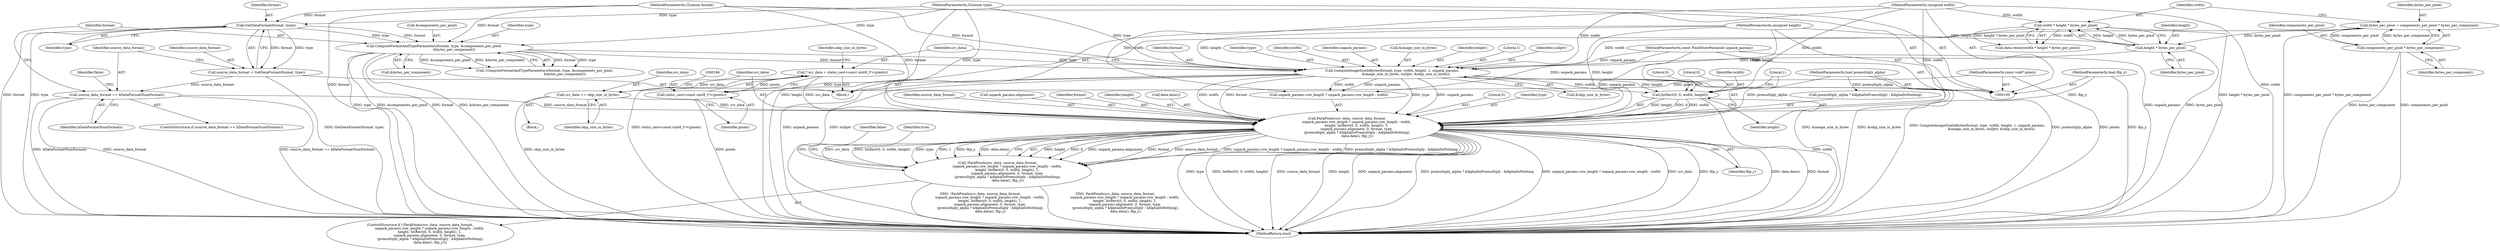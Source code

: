 digraph "0_Chrome_9b99a43fc119a2533a87e2357cad8f603779a7b9_7@pointer" {
"1000176" [label="(Call,PackPixels(src_data, source_data_format,\n                  unpack_params.row_length ? unpack_params.row_length : width,\n                  height, IntRect(0, 0, width, height), 1,\n                  unpack_params.alignment, 0, format, type,\n                   (premultiply_alpha ? kAlphaDoPremultiply : kAlphaDoNothing),\n                   data.data(), flip_y))"];
"1000163" [label="(Call,* src_data = static_cast<const uint8_t*>(pixels))"];
"1000165" [label="(Call,static_cast<const uint8_t*>(pixels))"];
"1000108" [label="(MethodParameterIn,const void* pixels)"];
"1000171" [label="(Call,src_data += skip_size_in_bytes)"];
"1000118" [label="(Call,source_data_format == kDataFormatNumFormats)"];
"1000112" [label="(Call,source_data_format = GetDataFormat(format, type))"];
"1000114" [label="(Call,GetDataFormat(format, type))"];
"1000103" [label="(MethodParameterIn,GLenum format)"];
"1000104" [label="(MethodParameterIn,GLenum type)"];
"1000105" [label="(MethodParameterIn,const PixelStoreParams& unpack_params)"];
"1000150" [label="(Call,ComputeImageSizeInBytes(format, type, width, height, 1, unpack_params,\n                          &image_size_in_bytes, nullptr, &skip_size_in_bytes))"];
"1000127" [label="(Call,ComputeFormatAndTypeParameters(format, type, &components_per_pixel,\n                                      &bytes_per_component))"];
"1000143" [label="(Call,width * height * bytes_per_pixel)"];
"1000101" [label="(MethodParameterIn,unsigned width)"];
"1000145" [label="(Call,height * bytes_per_pixel)"];
"1000102" [label="(MethodParameterIn,unsigned height)"];
"1000137" [label="(Call,bytes_per_pixel = components_per_pixel * bytes_per_component)"];
"1000139" [label="(Call,components_per_pixel * bytes_per_component)"];
"1000188" [label="(Call,IntRect(0, 0, width, height))"];
"1000107" [label="(MethodParameterIn,bool premultiply_alpha)"];
"1000106" [label="(MethodParameterIn,bool flip_y)"];
"1000175" [label="(Call,!PackPixels(src_data, source_data_format,\n                  unpack_params.row_length ? unpack_params.row_length : width,\n                  height, IntRect(0, 0, width, height), 1,\n                  unpack_params.alignment, 0, format, type,\n                   (premultiply_alpha ? kAlphaDoPremultiply : kAlphaDoNothing),\n                   data.data(), flip_y))"];
"1000104" [label="(MethodParameterIn,GLenum type)"];
"1000140" [label="(Identifier,components_per_pixel)"];
"1000177" [label="(Identifier,src_data)"];
"1000110" [label="(Block,)"];
"1000154" [label="(Identifier,height)"];
"1000129" [label="(Identifier,type)"];
"1000117" [label="(ControlStructure,if (source_data_format == kDataFormatNumFormats))"];
"1000116" [label="(Identifier,type)"];
"1000172" [label="(Identifier,src_data)"];
"1000155" [label="(Literal,1)"];
"1000159" [label="(Identifier,nullptr)"];
"1000167" [label="(Identifier,pixels)"];
"1000170" [label="(Block,)"];
"1000102" [label="(MethodParameterIn,unsigned height)"];
"1000128" [label="(Identifier,format)"];
"1000190" [label="(Literal,0)"];
"1000113" [label="(Identifier,source_data_format)"];
"1000147" [label="(Identifier,bytes_per_pixel)"];
"1000139" [label="(Call,components_per_pixel * bytes_per_component)"];
"1000112" [label="(Call,source_data_format = GetDataFormat(format, type))"];
"1000142" [label="(Call,data.resize(width * height * bytes_per_pixel))"];
"1000187" [label="(Identifier,height)"];
"1000192" [label="(Identifier,height)"];
"1000189" [label="(Literal,0)"];
"1000179" [label="(Call,unpack_params.row_length ? unpack_params.row_length : width)"];
"1000103" [label="(MethodParameterIn,GLenum format)"];
"1000171" [label="(Call,src_data += skip_size_in_bytes)"];
"1000145" [label="(Call,height * bytes_per_pixel)"];
"1000127" [label="(Call,ComputeFormatAndTypeParameters(format, type, &components_per_pixel,\n                                      &bytes_per_component))"];
"1000130" [label="(Call,&components_per_pixel)"];
"1000169" [label="(Identifier,skip_size_in_bytes)"];
"1000193" [label="(Literal,1)"];
"1000138" [label="(Identifier,bytes_per_pixel)"];
"1000119" [label="(Identifier,source_data_format)"];
"1000174" [label="(ControlStructure,if (!PackPixels(src_data, source_data_format,\n                  unpack_params.row_length ? unpack_params.row_length : width,\n                  height, IntRect(0, 0, width, height), 1,\n                  unpack_params.alignment, 0, format, type,\n                   (premultiply_alpha ? kAlphaDoPremultiply : kAlphaDoNothing),\n                   data.data(), flip_y)))"];
"1000188" [label="(Call,IntRect(0, 0, width, height))"];
"1000151" [label="(Identifier,format)"];
"1000122" [label="(Identifier,false)"];
"1000144" [label="(Identifier,width)"];
"1000204" [label="(Call,data.data())"];
"1000152" [label="(Identifier,type)"];
"1000146" [label="(Identifier,height)"];
"1000210" [label="(MethodReturn,bool)"];
"1000114" [label="(Call,GetDataFormat(format, type))"];
"1000153" [label="(Identifier,width)"];
"1000132" [label="(Call,&bytes_per_component)"];
"1000118" [label="(Call,source_data_format == kDataFormatNumFormats)"];
"1000176" [label="(Call,PackPixels(src_data, source_data_format,\n                  unpack_params.row_length ? unpack_params.row_length : width,\n                  height, IntRect(0, 0, width, height), 1,\n                  unpack_params.alignment, 0, format, type,\n                   (premultiply_alpha ? kAlphaDoPremultiply : kAlphaDoNothing),\n                   data.data(), flip_y))"];
"1000156" [label="(Identifier,unpack_params)"];
"1000197" [label="(Literal,0)"];
"1000163" [label="(Call,* src_data = static_cast<const uint8_t*>(pixels))"];
"1000164" [label="(Identifier,src_data)"];
"1000175" [label="(Call,!PackPixels(src_data, source_data_format,\n                  unpack_params.row_length ? unpack_params.row_length : width,\n                  height, IntRect(0, 0, width, height), 1,\n                  unpack_params.alignment, 0, format, type,\n                   (premultiply_alpha ? kAlphaDoPremultiply : kAlphaDoNothing),\n                   data.data(), flip_y))"];
"1000160" [label="(Call,&skip_size_in_bytes)"];
"1000173" [label="(Identifier,skip_size_in_bytes)"];
"1000199" [label="(Identifier,type)"];
"1000126" [label="(Call,!ComputeFormatAndTypeParameters(format, type, &components_per_pixel,\n                                      &bytes_per_component))"];
"1000165" [label="(Call,static_cast<const uint8_t*>(pixels))"];
"1000191" [label="(Identifier,width)"];
"1000200" [label="(Call,premultiply_alpha ? kAlphaDoPremultiply : kAlphaDoNothing)"];
"1000209" [label="(Identifier,true)"];
"1000178" [label="(Identifier,source_data_format)"];
"1000107" [label="(MethodParameterIn,bool premultiply_alpha)"];
"1000150" [label="(Call,ComputeImageSizeInBytes(format, type, width, height, 1, unpack_params,\n                          &image_size_in_bytes, nullptr, &skip_size_in_bytes))"];
"1000157" [label="(Call,&image_size_in_bytes)"];
"1000207" [label="(Identifier,false)"];
"1000108" [label="(MethodParameterIn,const void* pixels)"];
"1000205" [label="(Identifier,flip_y)"];
"1000120" [label="(Identifier,kDataFormatNumFormats)"];
"1000141" [label="(Identifier,bytes_per_component)"];
"1000194" [label="(Call,unpack_params.alignment)"];
"1000137" [label="(Call,bytes_per_pixel = components_per_pixel * bytes_per_component)"];
"1000105" [label="(MethodParameterIn,const PixelStoreParams& unpack_params)"];
"1000198" [label="(Identifier,format)"];
"1000106" [label="(MethodParameterIn,bool flip_y)"];
"1000115" [label="(Identifier,format)"];
"1000143" [label="(Call,width * height * bytes_per_pixel)"];
"1000101" [label="(MethodParameterIn,unsigned width)"];
"1000176" -> "1000175"  [label="AST: "];
"1000176" -> "1000205"  [label="CFG: "];
"1000177" -> "1000176"  [label="AST: "];
"1000178" -> "1000176"  [label="AST: "];
"1000179" -> "1000176"  [label="AST: "];
"1000187" -> "1000176"  [label="AST: "];
"1000188" -> "1000176"  [label="AST: "];
"1000193" -> "1000176"  [label="AST: "];
"1000194" -> "1000176"  [label="AST: "];
"1000197" -> "1000176"  [label="AST: "];
"1000198" -> "1000176"  [label="AST: "];
"1000199" -> "1000176"  [label="AST: "];
"1000200" -> "1000176"  [label="AST: "];
"1000204" -> "1000176"  [label="AST: "];
"1000205" -> "1000176"  [label="AST: "];
"1000175" -> "1000176"  [label="CFG: "];
"1000176" -> "1000210"  [label="DDG: type"];
"1000176" -> "1000210"  [label="DDG: IntRect(0, 0, width, height)"];
"1000176" -> "1000210"  [label="DDG: source_data_format"];
"1000176" -> "1000210"  [label="DDG: height"];
"1000176" -> "1000210"  [label="DDG: unpack_params.alignment"];
"1000176" -> "1000210"  [label="DDG: premultiply_alpha ? kAlphaDoPremultiply : kAlphaDoNothing"];
"1000176" -> "1000210"  [label="DDG: unpack_params.row_length ? unpack_params.row_length : width"];
"1000176" -> "1000210"  [label="DDG: src_data"];
"1000176" -> "1000210"  [label="DDG: flip_y"];
"1000176" -> "1000210"  [label="DDG: data.data()"];
"1000176" -> "1000210"  [label="DDG: format"];
"1000176" -> "1000175"  [label="DDG: height"];
"1000176" -> "1000175"  [label="DDG: 0"];
"1000176" -> "1000175"  [label="DDG: unpack_params.alignment"];
"1000176" -> "1000175"  [label="DDG: format"];
"1000176" -> "1000175"  [label="DDG: source_data_format"];
"1000176" -> "1000175"  [label="DDG: unpack_params.row_length ? unpack_params.row_length : width"];
"1000176" -> "1000175"  [label="DDG: premultiply_alpha ? kAlphaDoPremultiply : kAlphaDoNothing"];
"1000176" -> "1000175"  [label="DDG: src_data"];
"1000176" -> "1000175"  [label="DDG: IntRect(0, 0, width, height)"];
"1000176" -> "1000175"  [label="DDG: type"];
"1000176" -> "1000175"  [label="DDG: 1"];
"1000176" -> "1000175"  [label="DDG: flip_y"];
"1000176" -> "1000175"  [label="DDG: data.data()"];
"1000163" -> "1000176"  [label="DDG: src_data"];
"1000171" -> "1000176"  [label="DDG: src_data"];
"1000118" -> "1000176"  [label="DDG: source_data_format"];
"1000105" -> "1000176"  [label="DDG: unpack_params"];
"1000150" -> "1000176"  [label="DDG: unpack_params"];
"1000150" -> "1000176"  [label="DDG: width"];
"1000150" -> "1000176"  [label="DDG: format"];
"1000150" -> "1000176"  [label="DDG: type"];
"1000101" -> "1000176"  [label="DDG: width"];
"1000188" -> "1000176"  [label="DDG: height"];
"1000188" -> "1000176"  [label="DDG: 0"];
"1000188" -> "1000176"  [label="DDG: width"];
"1000102" -> "1000176"  [label="DDG: height"];
"1000103" -> "1000176"  [label="DDG: format"];
"1000104" -> "1000176"  [label="DDG: type"];
"1000107" -> "1000176"  [label="DDG: premultiply_alpha"];
"1000106" -> "1000176"  [label="DDG: flip_y"];
"1000163" -> "1000110"  [label="AST: "];
"1000163" -> "1000165"  [label="CFG: "];
"1000164" -> "1000163"  [label="AST: "];
"1000165" -> "1000163"  [label="AST: "];
"1000169" -> "1000163"  [label="CFG: "];
"1000163" -> "1000210"  [label="DDG: static_cast<const uint8_t*>(pixels)"];
"1000165" -> "1000163"  [label="DDG: pixels"];
"1000163" -> "1000171"  [label="DDG: src_data"];
"1000165" -> "1000167"  [label="CFG: "];
"1000166" -> "1000165"  [label="AST: "];
"1000167" -> "1000165"  [label="AST: "];
"1000165" -> "1000210"  [label="DDG: pixels"];
"1000108" -> "1000165"  [label="DDG: pixels"];
"1000108" -> "1000100"  [label="AST: "];
"1000108" -> "1000210"  [label="DDG: pixels"];
"1000171" -> "1000170"  [label="AST: "];
"1000171" -> "1000173"  [label="CFG: "];
"1000172" -> "1000171"  [label="AST: "];
"1000173" -> "1000171"  [label="AST: "];
"1000177" -> "1000171"  [label="CFG: "];
"1000171" -> "1000210"  [label="DDG: skip_size_in_bytes"];
"1000118" -> "1000117"  [label="AST: "];
"1000118" -> "1000120"  [label="CFG: "];
"1000119" -> "1000118"  [label="AST: "];
"1000120" -> "1000118"  [label="AST: "];
"1000122" -> "1000118"  [label="CFG: "];
"1000128" -> "1000118"  [label="CFG: "];
"1000118" -> "1000210"  [label="DDG: source_data_format == kDataFormatNumFormats"];
"1000118" -> "1000210"  [label="DDG: kDataFormatNumFormats"];
"1000118" -> "1000210"  [label="DDG: source_data_format"];
"1000112" -> "1000118"  [label="DDG: source_data_format"];
"1000112" -> "1000110"  [label="AST: "];
"1000112" -> "1000114"  [label="CFG: "];
"1000113" -> "1000112"  [label="AST: "];
"1000114" -> "1000112"  [label="AST: "];
"1000119" -> "1000112"  [label="CFG: "];
"1000112" -> "1000210"  [label="DDG: GetDataFormat(format, type)"];
"1000114" -> "1000112"  [label="DDG: format"];
"1000114" -> "1000112"  [label="DDG: type"];
"1000114" -> "1000116"  [label="CFG: "];
"1000115" -> "1000114"  [label="AST: "];
"1000116" -> "1000114"  [label="AST: "];
"1000114" -> "1000210"  [label="DDG: format"];
"1000114" -> "1000210"  [label="DDG: type"];
"1000103" -> "1000114"  [label="DDG: format"];
"1000104" -> "1000114"  [label="DDG: type"];
"1000114" -> "1000127"  [label="DDG: format"];
"1000114" -> "1000127"  [label="DDG: type"];
"1000103" -> "1000100"  [label="AST: "];
"1000103" -> "1000210"  [label="DDG: format"];
"1000103" -> "1000127"  [label="DDG: format"];
"1000103" -> "1000150"  [label="DDG: format"];
"1000104" -> "1000100"  [label="AST: "];
"1000104" -> "1000210"  [label="DDG: type"];
"1000104" -> "1000127"  [label="DDG: type"];
"1000104" -> "1000150"  [label="DDG: type"];
"1000105" -> "1000100"  [label="AST: "];
"1000105" -> "1000210"  [label="DDG: unpack_params"];
"1000105" -> "1000150"  [label="DDG: unpack_params"];
"1000105" -> "1000179"  [label="DDG: unpack_params"];
"1000150" -> "1000110"  [label="AST: "];
"1000150" -> "1000160"  [label="CFG: "];
"1000151" -> "1000150"  [label="AST: "];
"1000152" -> "1000150"  [label="AST: "];
"1000153" -> "1000150"  [label="AST: "];
"1000154" -> "1000150"  [label="AST: "];
"1000155" -> "1000150"  [label="AST: "];
"1000156" -> "1000150"  [label="AST: "];
"1000157" -> "1000150"  [label="AST: "];
"1000159" -> "1000150"  [label="AST: "];
"1000160" -> "1000150"  [label="AST: "];
"1000164" -> "1000150"  [label="CFG: "];
"1000150" -> "1000210"  [label="DDG: nullptr"];
"1000150" -> "1000210"  [label="DDG: &image_size_in_bytes"];
"1000150" -> "1000210"  [label="DDG: &skip_size_in_bytes"];
"1000150" -> "1000210"  [label="DDG: ComputeImageSizeInBytes(format, type, width, height, 1, unpack_params,\n                          &image_size_in_bytes, nullptr, &skip_size_in_bytes)"];
"1000150" -> "1000210"  [label="DDG: unpack_params"];
"1000127" -> "1000150"  [label="DDG: format"];
"1000127" -> "1000150"  [label="DDG: type"];
"1000143" -> "1000150"  [label="DDG: width"];
"1000101" -> "1000150"  [label="DDG: width"];
"1000145" -> "1000150"  [label="DDG: height"];
"1000102" -> "1000150"  [label="DDG: height"];
"1000150" -> "1000179"  [label="DDG: unpack_params"];
"1000150" -> "1000179"  [label="DDG: width"];
"1000150" -> "1000188"  [label="DDG: width"];
"1000150" -> "1000188"  [label="DDG: height"];
"1000127" -> "1000126"  [label="AST: "];
"1000127" -> "1000132"  [label="CFG: "];
"1000128" -> "1000127"  [label="AST: "];
"1000129" -> "1000127"  [label="AST: "];
"1000130" -> "1000127"  [label="AST: "];
"1000132" -> "1000127"  [label="AST: "];
"1000126" -> "1000127"  [label="CFG: "];
"1000127" -> "1000210"  [label="DDG: &components_per_pixel"];
"1000127" -> "1000210"  [label="DDG: &bytes_per_component"];
"1000127" -> "1000210"  [label="DDG: type"];
"1000127" -> "1000210"  [label="DDG: format"];
"1000127" -> "1000126"  [label="DDG: format"];
"1000127" -> "1000126"  [label="DDG: type"];
"1000127" -> "1000126"  [label="DDG: &components_per_pixel"];
"1000127" -> "1000126"  [label="DDG: &bytes_per_component"];
"1000143" -> "1000142"  [label="AST: "];
"1000143" -> "1000145"  [label="CFG: "];
"1000144" -> "1000143"  [label="AST: "];
"1000145" -> "1000143"  [label="AST: "];
"1000142" -> "1000143"  [label="CFG: "];
"1000143" -> "1000210"  [label="DDG: height * bytes_per_pixel"];
"1000143" -> "1000142"  [label="DDG: width"];
"1000143" -> "1000142"  [label="DDG: height * bytes_per_pixel"];
"1000101" -> "1000143"  [label="DDG: width"];
"1000145" -> "1000143"  [label="DDG: height"];
"1000145" -> "1000143"  [label="DDG: bytes_per_pixel"];
"1000101" -> "1000100"  [label="AST: "];
"1000101" -> "1000210"  [label="DDG: width"];
"1000101" -> "1000179"  [label="DDG: width"];
"1000101" -> "1000188"  [label="DDG: width"];
"1000145" -> "1000147"  [label="CFG: "];
"1000146" -> "1000145"  [label="AST: "];
"1000147" -> "1000145"  [label="AST: "];
"1000145" -> "1000210"  [label="DDG: bytes_per_pixel"];
"1000102" -> "1000145"  [label="DDG: height"];
"1000137" -> "1000145"  [label="DDG: bytes_per_pixel"];
"1000102" -> "1000100"  [label="AST: "];
"1000102" -> "1000210"  [label="DDG: height"];
"1000102" -> "1000188"  [label="DDG: height"];
"1000137" -> "1000110"  [label="AST: "];
"1000137" -> "1000139"  [label="CFG: "];
"1000138" -> "1000137"  [label="AST: "];
"1000139" -> "1000137"  [label="AST: "];
"1000144" -> "1000137"  [label="CFG: "];
"1000137" -> "1000210"  [label="DDG: components_per_pixel * bytes_per_component"];
"1000139" -> "1000137"  [label="DDG: components_per_pixel"];
"1000139" -> "1000137"  [label="DDG: bytes_per_component"];
"1000139" -> "1000141"  [label="CFG: "];
"1000140" -> "1000139"  [label="AST: "];
"1000141" -> "1000139"  [label="AST: "];
"1000139" -> "1000210"  [label="DDG: components_per_pixel"];
"1000139" -> "1000210"  [label="DDG: bytes_per_component"];
"1000188" -> "1000192"  [label="CFG: "];
"1000189" -> "1000188"  [label="AST: "];
"1000190" -> "1000188"  [label="AST: "];
"1000191" -> "1000188"  [label="AST: "];
"1000192" -> "1000188"  [label="AST: "];
"1000193" -> "1000188"  [label="CFG: "];
"1000188" -> "1000210"  [label="DDG: width"];
"1000107" -> "1000100"  [label="AST: "];
"1000107" -> "1000210"  [label="DDG: premultiply_alpha"];
"1000107" -> "1000200"  [label="DDG: premultiply_alpha"];
"1000106" -> "1000100"  [label="AST: "];
"1000106" -> "1000210"  [label="DDG: flip_y"];
"1000175" -> "1000174"  [label="AST: "];
"1000207" -> "1000175"  [label="CFG: "];
"1000209" -> "1000175"  [label="CFG: "];
"1000175" -> "1000210"  [label="DDG: PackPixels(src_data, source_data_format,\n                  unpack_params.row_length ? unpack_params.row_length : width,\n                  height, IntRect(0, 0, width, height), 1,\n                  unpack_params.alignment, 0, format, type,\n                   (premultiply_alpha ? kAlphaDoPremultiply : kAlphaDoNothing),\n                   data.data(), flip_y)"];
"1000175" -> "1000210"  [label="DDG: !PackPixels(src_data, source_data_format,\n                  unpack_params.row_length ? unpack_params.row_length : width,\n                  height, IntRect(0, 0, width, height), 1,\n                  unpack_params.alignment, 0, format, type,\n                   (premultiply_alpha ? kAlphaDoPremultiply : kAlphaDoNothing),\n                   data.data(), flip_y)"];
}
